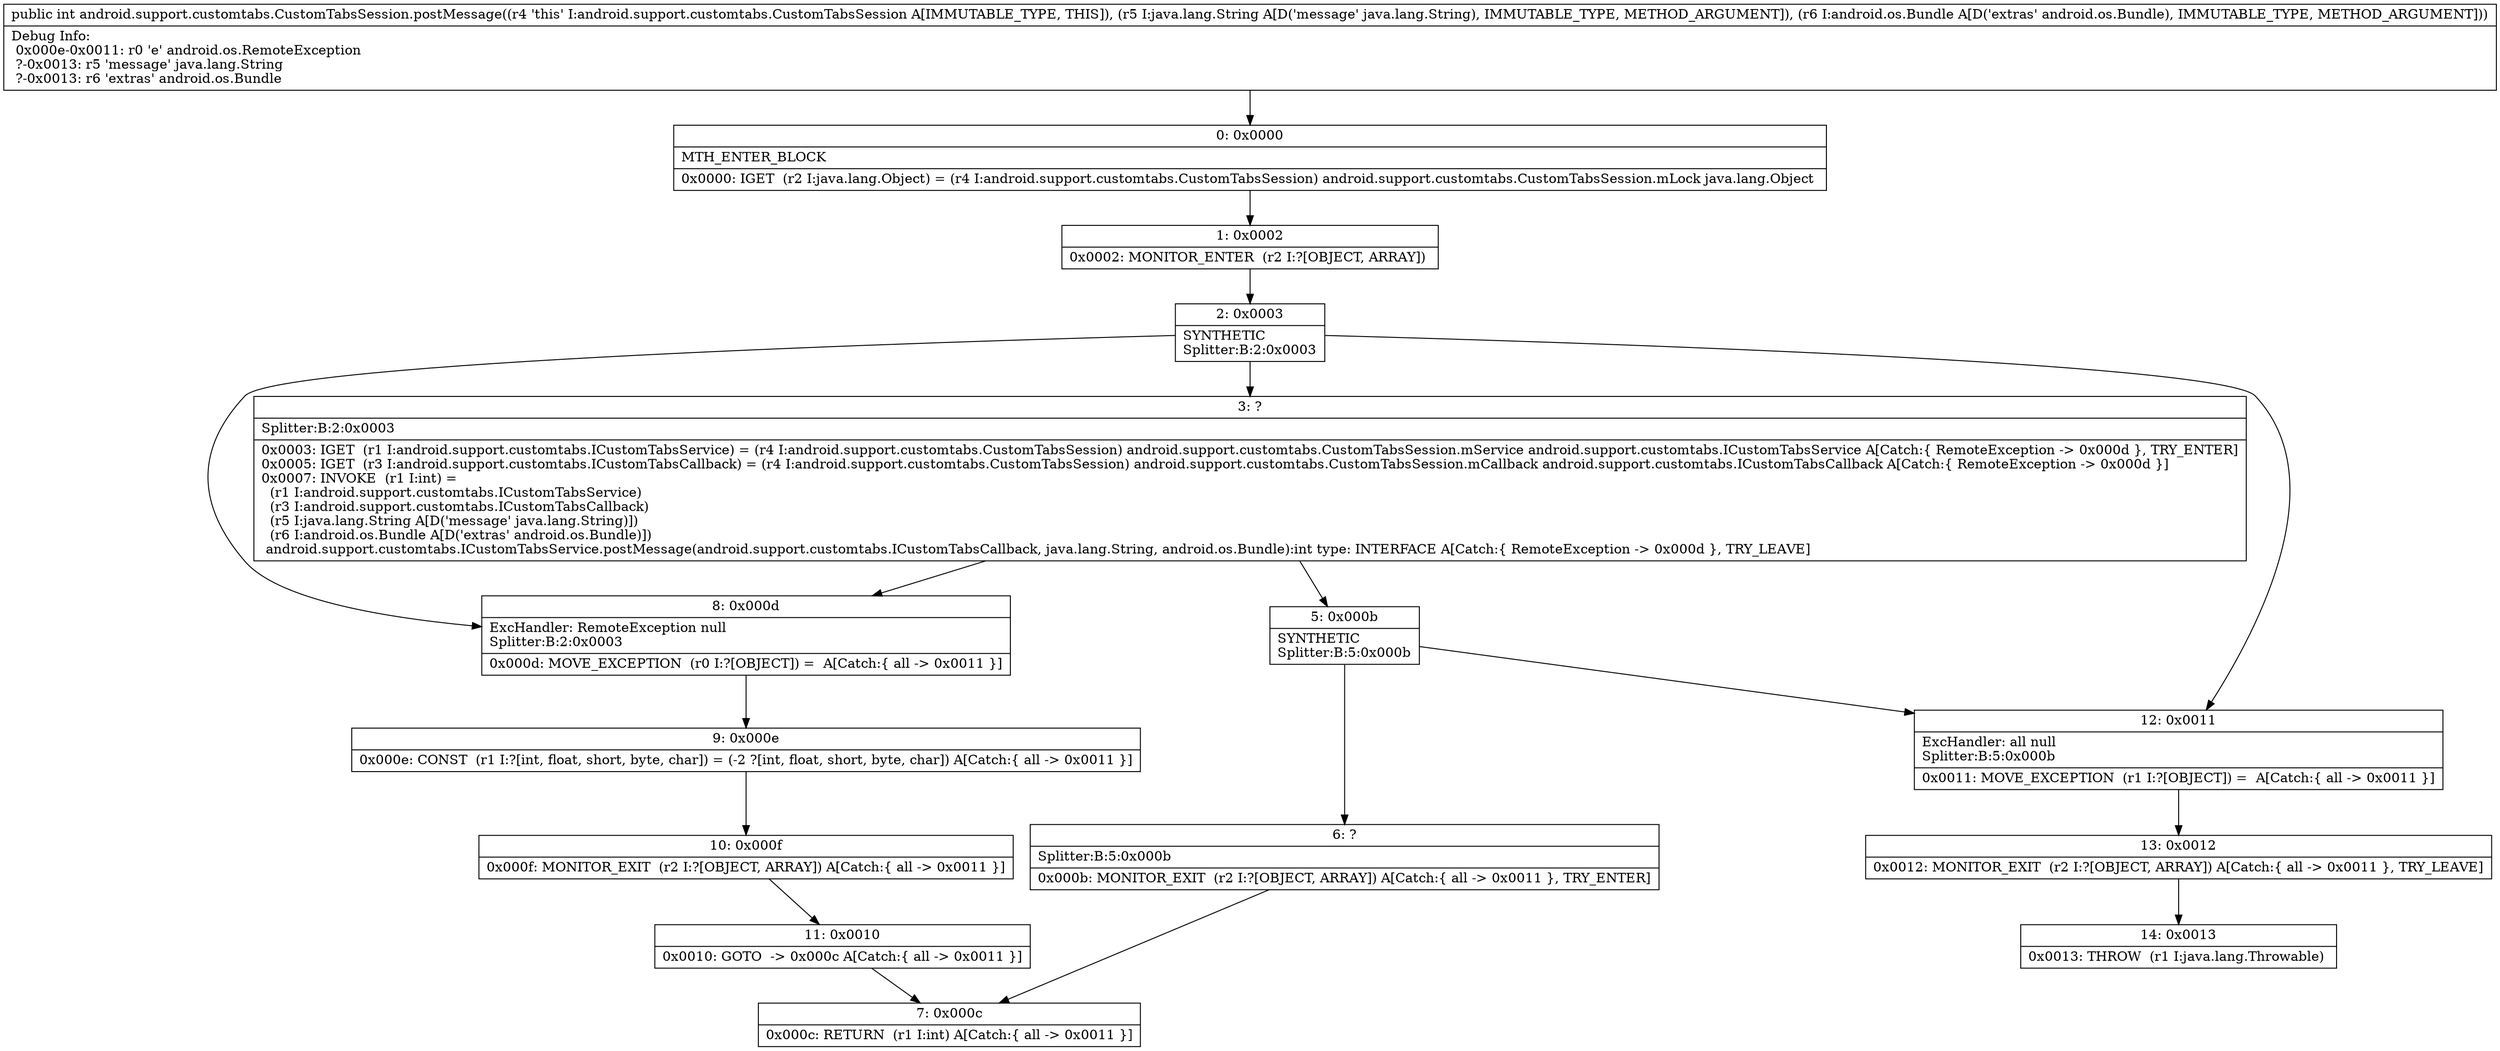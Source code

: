 digraph "CFG forandroid.support.customtabs.CustomTabsSession.postMessage(Ljava\/lang\/String;Landroid\/os\/Bundle;)I" {
Node_0 [shape=record,label="{0\:\ 0x0000|MTH_ENTER_BLOCK\l|0x0000: IGET  (r2 I:java.lang.Object) = (r4 I:android.support.customtabs.CustomTabsSession) android.support.customtabs.CustomTabsSession.mLock java.lang.Object \l}"];
Node_1 [shape=record,label="{1\:\ 0x0002|0x0002: MONITOR_ENTER  (r2 I:?[OBJECT, ARRAY]) \l}"];
Node_2 [shape=record,label="{2\:\ 0x0003|SYNTHETIC\lSplitter:B:2:0x0003\l}"];
Node_3 [shape=record,label="{3\:\ ?|Splitter:B:2:0x0003\l|0x0003: IGET  (r1 I:android.support.customtabs.ICustomTabsService) = (r4 I:android.support.customtabs.CustomTabsSession) android.support.customtabs.CustomTabsSession.mService android.support.customtabs.ICustomTabsService A[Catch:\{ RemoteException \-\> 0x000d \}, TRY_ENTER]\l0x0005: IGET  (r3 I:android.support.customtabs.ICustomTabsCallback) = (r4 I:android.support.customtabs.CustomTabsSession) android.support.customtabs.CustomTabsSession.mCallback android.support.customtabs.ICustomTabsCallback A[Catch:\{ RemoteException \-\> 0x000d \}]\l0x0007: INVOKE  (r1 I:int) = \l  (r1 I:android.support.customtabs.ICustomTabsService)\l  (r3 I:android.support.customtabs.ICustomTabsCallback)\l  (r5 I:java.lang.String A[D('message' java.lang.String)])\l  (r6 I:android.os.Bundle A[D('extras' android.os.Bundle)])\l android.support.customtabs.ICustomTabsService.postMessage(android.support.customtabs.ICustomTabsCallback, java.lang.String, android.os.Bundle):int type: INTERFACE A[Catch:\{ RemoteException \-\> 0x000d \}, TRY_LEAVE]\l}"];
Node_5 [shape=record,label="{5\:\ 0x000b|SYNTHETIC\lSplitter:B:5:0x000b\l}"];
Node_6 [shape=record,label="{6\:\ ?|Splitter:B:5:0x000b\l|0x000b: MONITOR_EXIT  (r2 I:?[OBJECT, ARRAY]) A[Catch:\{ all \-\> 0x0011 \}, TRY_ENTER]\l}"];
Node_7 [shape=record,label="{7\:\ 0x000c|0x000c: RETURN  (r1 I:int) A[Catch:\{ all \-\> 0x0011 \}]\l}"];
Node_8 [shape=record,label="{8\:\ 0x000d|ExcHandler: RemoteException null\lSplitter:B:2:0x0003\l|0x000d: MOVE_EXCEPTION  (r0 I:?[OBJECT]) =  A[Catch:\{ all \-\> 0x0011 \}]\l}"];
Node_9 [shape=record,label="{9\:\ 0x000e|0x000e: CONST  (r1 I:?[int, float, short, byte, char]) = (\-2 ?[int, float, short, byte, char]) A[Catch:\{ all \-\> 0x0011 \}]\l}"];
Node_10 [shape=record,label="{10\:\ 0x000f|0x000f: MONITOR_EXIT  (r2 I:?[OBJECT, ARRAY]) A[Catch:\{ all \-\> 0x0011 \}]\l}"];
Node_11 [shape=record,label="{11\:\ 0x0010|0x0010: GOTO  \-\> 0x000c A[Catch:\{ all \-\> 0x0011 \}]\l}"];
Node_12 [shape=record,label="{12\:\ 0x0011|ExcHandler: all null\lSplitter:B:5:0x000b\l|0x0011: MOVE_EXCEPTION  (r1 I:?[OBJECT]) =  A[Catch:\{ all \-\> 0x0011 \}]\l}"];
Node_13 [shape=record,label="{13\:\ 0x0012|0x0012: MONITOR_EXIT  (r2 I:?[OBJECT, ARRAY]) A[Catch:\{ all \-\> 0x0011 \}, TRY_LEAVE]\l}"];
Node_14 [shape=record,label="{14\:\ 0x0013|0x0013: THROW  (r1 I:java.lang.Throwable) \l}"];
MethodNode[shape=record,label="{public int android.support.customtabs.CustomTabsSession.postMessage((r4 'this' I:android.support.customtabs.CustomTabsSession A[IMMUTABLE_TYPE, THIS]), (r5 I:java.lang.String A[D('message' java.lang.String), IMMUTABLE_TYPE, METHOD_ARGUMENT]), (r6 I:android.os.Bundle A[D('extras' android.os.Bundle), IMMUTABLE_TYPE, METHOD_ARGUMENT]))  | Debug Info:\l  0x000e\-0x0011: r0 'e' android.os.RemoteException\l  ?\-0x0013: r5 'message' java.lang.String\l  ?\-0x0013: r6 'extras' android.os.Bundle\l}"];
MethodNode -> Node_0;
Node_0 -> Node_1;
Node_1 -> Node_2;
Node_2 -> Node_3;
Node_2 -> Node_8;
Node_2 -> Node_12;
Node_3 -> Node_8;
Node_3 -> Node_5;
Node_5 -> Node_6;
Node_5 -> Node_12;
Node_6 -> Node_7;
Node_8 -> Node_9;
Node_9 -> Node_10;
Node_10 -> Node_11;
Node_11 -> Node_7;
Node_12 -> Node_13;
Node_13 -> Node_14;
}


